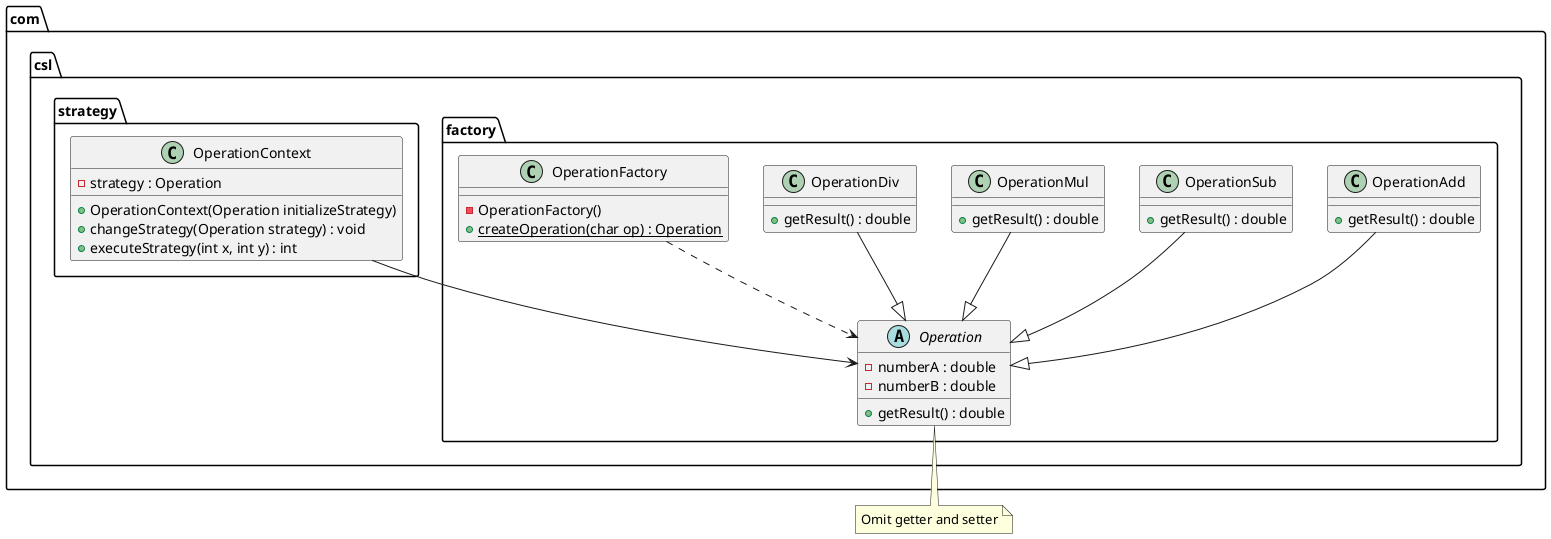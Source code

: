 @startuml
package com.csl.factory {
    abstract class Operation {
        - numberA : double
        - numberB : double
        + getResult() : double
    }
    class OperationAdd {
        + getResult() : double
    }
    class OperationSub {
        + getResult() : double
    }
    class OperationMul {
        + getResult() : double
    }
    class OperationDiv {
        + getResult() : double
    }
    class OperationFactory {
        - OperationFactory()
        + {static} createOperation(char op) : Operation
    }
}
package com.csl.strategy {
    class OperationContext {
        - strategy : Operation
        + OperationContext(Operation initializeStrategy)
        + changeStrategy(Operation strategy) : void
        + executeStrategy(int x, int y) : int
    }
}
note bottom of Operation : Omit getter and setter
OperationAdd --|> Operation
OperationSub --|> Operation
OperationMul --|> Operation
OperationDiv --|> Operation
OperationFactory ..> Operation
OperationContext --> Operation
@enduml
